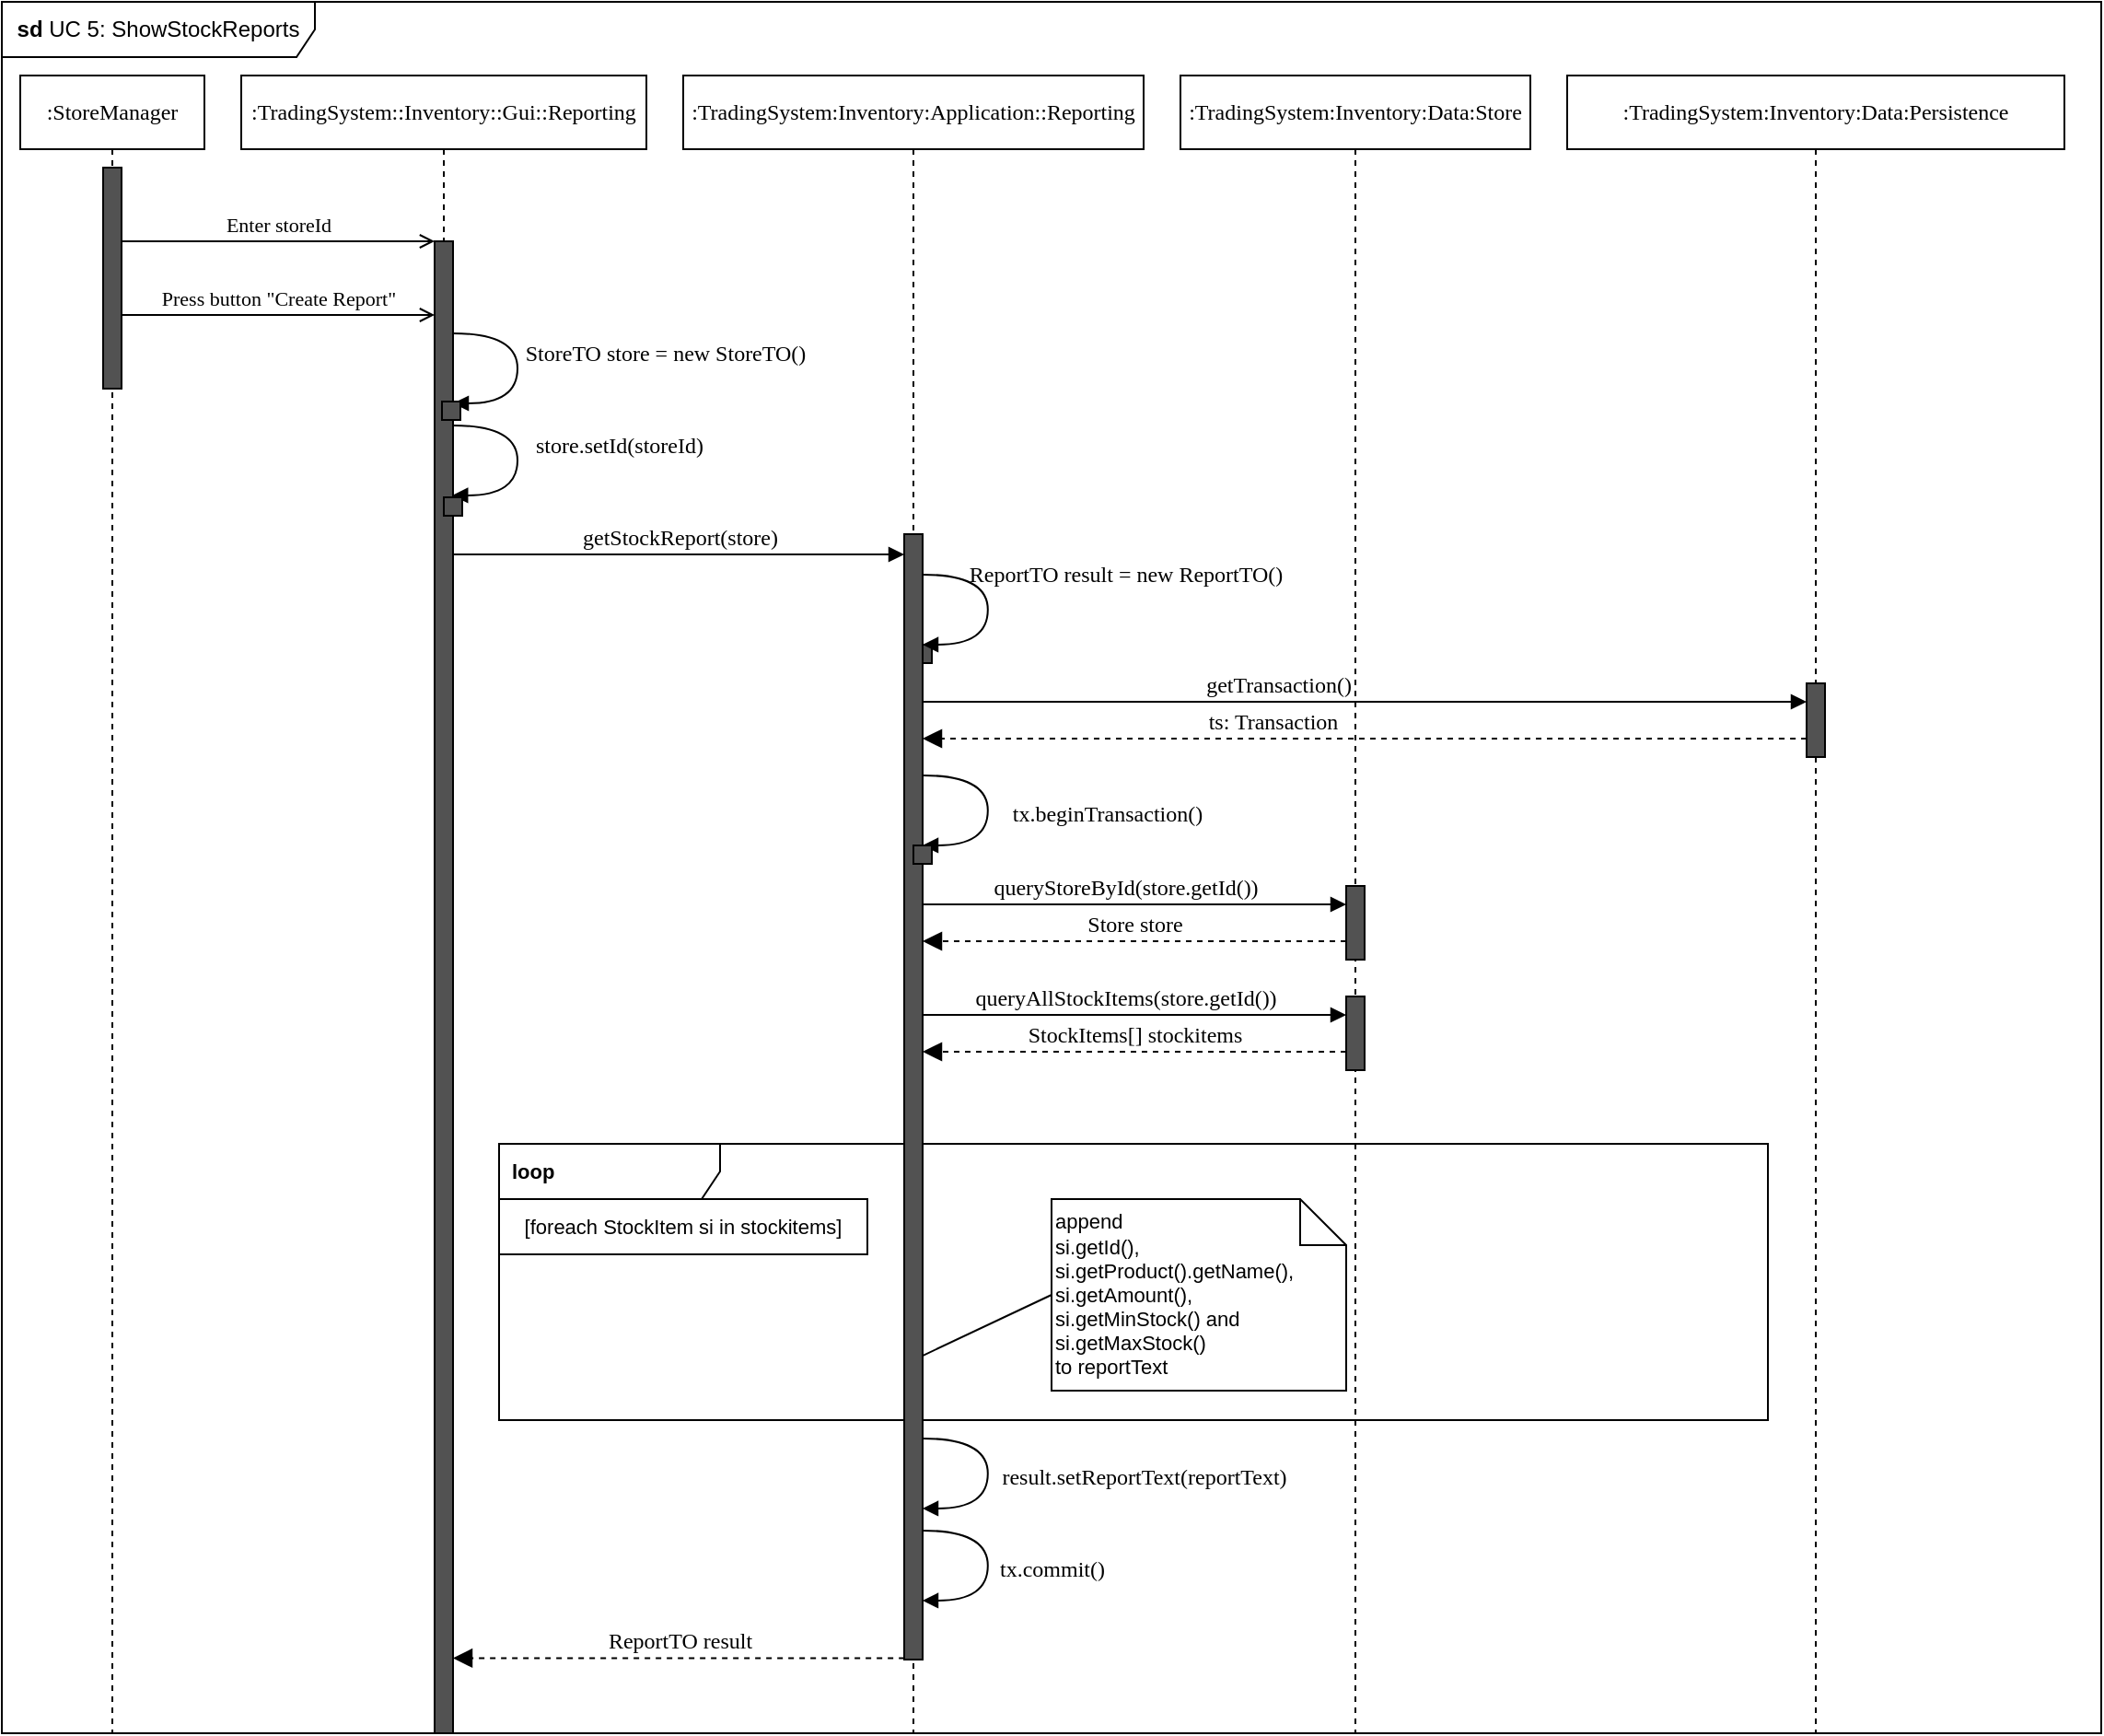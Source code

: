 <mxfile version="15.6.8" type="device"><diagram id="63jG4mYHL66ys_gRjTLx" name="Page-1"><mxGraphModel dx="2249" dy="787" grid="1" gridSize="10" guides="1" tooltips="1" connect="1" arrows="1" fold="1" page="1" pageScale="1" pageWidth="827" pageHeight="1169" math="0" shadow="0"><root><mxCell id="0"/><mxCell id="1" parent="0"/><mxCell id="myYrH2xIUfyAIk4iysWq-1" value="&lt;b&gt;sd &lt;/b&gt;UC 5: ShowStockReports" style="shape=umlFrame;whiteSpace=wrap;html=1;rounded=0;width=170;height=30;direction=east;fillColor=default;strokeColor=default;fontColor=default;" parent="1" vertex="1"><mxGeometry x="-40" y="160" width="1140" height="940" as="geometry"/></mxCell><mxCell id="myYrH2xIUfyAIk4iysWq-4" value=":TradingSystem:Inventory:Application::Reporting" style="shape=umlLifeline;perimeter=lifelinePerimeter;whiteSpace=wrap;html=1;container=0;collapsible=0;recursiveResize=0;outlineConnect=0;rounded=0;shadow=0;comic=0;labelBackgroundColor=none;strokeWidth=1;fontFamily=Verdana;fontSize=12;align=center;direction=east;fillColor=default;strokeColor=default;fontColor=default;" parent="1" vertex="1"><mxGeometry x="330" y="200" width="250" height="900" as="geometry"/></mxCell><mxCell id="myYrH2xIUfyAIk4iysWq-7" value=":TradingSystem:Inventory:Data:Persistence" style="shape=umlLifeline;perimeter=lifelinePerimeter;whiteSpace=wrap;html=1;container=1;collapsible=0;recursiveResize=0;outlineConnect=0;rounded=0;shadow=0;comic=0;labelBackgroundColor=none;strokeWidth=1;fontFamily=Verdana;fontSize=12;align=center;direction=east;fillColor=default;strokeColor=default;fontColor=default;" parent="1" vertex="1"><mxGeometry x="810" y="200" width="270" height="900" as="geometry"/></mxCell><mxCell id="myYrH2xIUfyAIk4iysWq-42" value="" style="html=1;points=[];perimeter=orthogonalPerimeter;rounded=0;shadow=0;comic=0;labelBackgroundColor=none;strokeWidth=1;fontFamily=Verdana;fontSize=12;align=center;direction=east;fillColor=#525252;strokeColor=default;fontColor=default;" parent="myYrH2xIUfyAIk4iysWq-7" vertex="1"><mxGeometry x="130" y="330" width="10" height="40" as="geometry"/></mxCell><mxCell id="myYrH2xIUfyAIk4iysWq-26" value="getStockReport(store)" style="html=1;verticalAlign=bottom;endArrow=block;labelBackgroundColor=none;fontFamily=Verdana;fontSize=12;edgeStyle=elbowEdgeStyle;elbow=vertical;strokeColor=default;fontColor=default;" parent="1" source="myYrH2xIUfyAIk4iysWq-3" target="myYrH2xIUfyAIk4iysWq-10" edge="1"><mxGeometry relative="1" as="geometry"><mxPoint x="375" y="340" as="sourcePoint"/><Array as="points"><mxPoint x="310" y="460"/><mxPoint x="370" y="440"/><mxPoint x="350" y="420"/><mxPoint x="360" y="410"/><mxPoint x="420" y="370"/><mxPoint x="330" y="340"/></Array></mxGeometry></mxCell><mxCell id="myYrH2xIUfyAIk4iysWq-27" value="&lt;font style=&quot;font-size: 11px&quot;&gt;Press button &quot;Create Report&quot;&lt;/font&gt;" style="html=1;verticalAlign=bottom;endArrow=open;labelBackgroundColor=none;fontFamily=Verdana;fontSize=12;strokeColor=default;fontColor=default;endFill=0;" parent="1" source="myYrH2xIUfyAIk4iysWq-9" target="myYrH2xIUfyAIk4iysWq-3" edge="1"><mxGeometry relative="1" as="geometry"><mxPoint x="380" y="540" as="sourcePoint"/><Array as="points"><mxPoint x="70" y="330"/></Array><mxPoint as="offset"/></mxGeometry></mxCell><mxCell id="myYrH2xIUfyAIk4iysWq-28" value="&lt;font style=&quot;font-size: 11px&quot;&gt;Enter storeId&lt;/font&gt;" style="html=1;verticalAlign=bottom;endArrow=open;labelBackgroundColor=none;fontFamily=Verdana;fontSize=12;edgeStyle=elbowEdgeStyle;elbow=vertical;entryX=0;entryY=0;entryDx=0;entryDy=0;strokeColor=default;fontColor=default;endFill=0;" parent="1" source="myYrH2xIUfyAIk4iysWq-9" target="myYrH2xIUfyAIk4iysWq-3" edge="1"><mxGeometry relative="1" as="geometry"><mxPoint x="90" y="310" as="sourcePoint"/></mxGeometry></mxCell><mxCell id="myYrH2xIUfyAIk4iysWq-31" value="StoreTO store = new StoreTO()" style="html=1;verticalAlign=bottom;endArrow=block;labelBackgroundColor=none;fontFamily=Verdana;fontSize=12;elbow=vertical;edgeStyle=orthogonalEdgeStyle;curved=1;strokeColor=default;fontColor=default;" parent="1" edge="1"><mxGeometry x="0.015" y="80" relative="1" as="geometry"><mxPoint x="205" y="340" as="sourcePoint"/><mxPoint x="205" y="378" as="targetPoint"/><Array as="points"><mxPoint x="240" y="340"/><mxPoint x="240" y="378"/></Array><mxPoint as="offset"/></mxGeometry></mxCell><mxCell id="myYrH2xIUfyAIk4iysWq-32" value="store.setId(storeId)" style="html=1;verticalAlign=bottom;endArrow=block;labelBackgroundColor=none;fontFamily=Verdana;fontSize=12;elbow=vertical;edgeStyle=orthogonalEdgeStyle;entryX=1;entryY=0.286;entryPerimeter=0;entryDx=0;entryDy=0;fontColor=default;sketch=0;shadow=0;strokeColor=default;curved=1;" parent="1" edge="1"><mxGeometry x="0.012" y="55" relative="1" as="geometry"><mxPoint x="205" y="390" as="sourcePoint"/><mxPoint x="204.62" y="427.95" as="targetPoint"/><Array as="points"><mxPoint x="240" y="390"/><mxPoint x="240" y="428"/></Array><mxPoint as="offset"/></mxGeometry></mxCell><mxCell id="myYrH2xIUfyAIk4iysWq-39" value="" style="whiteSpace=wrap;html=1;aspect=fixed;fontSize=11;fontColor=default;strokeColor=default;fillColor=#525252;" parent="1" vertex="1"><mxGeometry x="455" y="509" width="10" height="10" as="geometry"/></mxCell><mxCell id="myYrH2xIUfyAIk4iysWq-46" value="ts: Transaction" style="html=1;verticalAlign=bottom;endArrow=block;dashed=1;endSize=8;labelBackgroundColor=none;fontFamily=Verdana;fontSize=12;strokeColor=default;fontColor=default;endFill=1;" parent="1" source="myYrH2xIUfyAIk4iysWq-42" target="myYrH2xIUfyAIk4iysWq-10" edge="1"><mxGeometry x="0.208" relative="1" as="geometry"><mxPoint x="515" y="560" as="targetPoint"/><mxPoint x="925" y="560" as="sourcePoint"/><Array as="points"><mxPoint x="930" y="560"/></Array><mxPoint as="offset"/></mxGeometry></mxCell><mxCell id="myYrH2xIUfyAIk4iysWq-56" value="&lt;b&gt;loop&lt;/b&gt;" style="shape=umlFrame;whiteSpace=wrap;html=1;width=120;height=30;boundedLbl=1;verticalAlign=middle;align=left;spacingLeft=5;fontSize=11;fontColor=default;strokeColor=default;fillColor=default;" parent="1" vertex="1"><mxGeometry x="230" y="780" width="689" height="150" as="geometry"/></mxCell><mxCell id="myYrH2xIUfyAIk4iysWq-10" value="" style="html=1;points=[];perimeter=orthogonalPerimeter;rounded=0;shadow=0;comic=0;labelBackgroundColor=none;strokeWidth=1;fontFamily=Verdana;fontSize=12;align=center;direction=east;fillColor=#525252;strokeColor=default;fontColor=default;" parent="1" vertex="1"><mxGeometry x="450" y="449" width="10" height="611" as="geometry"/></mxCell><mxCell id="myYrH2xIUfyAIk4iysWq-36" value="ReportTO result = new ReportTO()" style="html=1;verticalAlign=bottom;endArrow=block;labelBackgroundColor=none;fontFamily=Verdana;fontSize=12;elbow=vertical;edgeStyle=orthogonalEdgeStyle;curved=1;entryX=1;entryY=0.286;entryPerimeter=0;entryDx=0;entryDy=0;strokeColor=default;fontColor=default;" parent="1" edge="1"><mxGeometry as="geometry"><mxPoint x="460.38" y="471" as="sourcePoint"/><mxPoint x="460.0" y="508.95" as="targetPoint"/><Array as="points"><mxPoint x="495.38" y="471"/><mxPoint x="495.38" y="509"/></Array><mxPoint x="110" y="-10" as="offset"/></mxGeometry></mxCell><mxCell id="myYrH2xIUfyAIk4iysWq-6" value=":TradingSystem:Inventory:Data:Store" style="shape=umlLifeline;perimeter=lifelinePerimeter;whiteSpace=wrap;html=1;container=1;collapsible=0;recursiveResize=0;outlineConnect=0;rounded=0;shadow=0;comic=0;labelBackgroundColor=none;strokeWidth=1;fontFamily=Verdana;fontSize=12;align=center;direction=east;fillColor=default;strokeColor=default;fontColor=default;" parent="1" vertex="1"><mxGeometry x="600" y="200" width="190" height="900" as="geometry"/></mxCell><mxCell id="myYrH2xIUfyAIk4iysWq-45" value="getTransaction()" style="html=1;verticalAlign=bottom;endArrow=block;labelBackgroundColor=none;fontFamily=Verdana;fontSize=12;edgeStyle=elbowEdgeStyle;elbow=vertical;strokeColor=default;fontColor=default;" parent="myYrH2xIUfyAIk4iysWq-6" target="myYrH2xIUfyAIk4iysWq-42" edge="1"><mxGeometry x="-0.196" relative="1" as="geometry"><mxPoint x="-140" y="340" as="sourcePoint"/><Array as="points"><mxPoint x="-40" y="340"/><mxPoint x="20" y="320"/><mxPoint y="300"/><mxPoint x="10" y="290"/><mxPoint x="70" y="250"/><mxPoint x="-20" y="220"/></Array><mxPoint x="105" y="340" as="targetPoint"/><mxPoint as="offset"/></mxGeometry></mxCell><mxCell id="myYrH2xIUfyAIk4iysWq-49" value="" style="html=1;points=[];perimeter=orthogonalPerimeter;rounded=0;shadow=0;comic=0;labelBackgroundColor=none;strokeWidth=1;fontFamily=Verdana;fontSize=12;align=center;direction=east;fillColor=#525252;strokeColor=default;fontColor=default;" parent="myYrH2xIUfyAIk4iysWq-6" vertex="1"><mxGeometry x="90" y="440" width="10" height="40" as="geometry"/></mxCell><mxCell id="myYrH2xIUfyAIk4iysWq-50" value="queryStoreById(store.getId())" style="html=1;verticalAlign=bottom;endArrow=block;labelBackgroundColor=none;fontFamily=Verdana;fontSize=12;edgeStyle=elbowEdgeStyle;elbow=vertical;strokeColor=default;fontColor=default;" parent="myYrH2xIUfyAIk4iysWq-6" edge="1"><mxGeometry x="-0.043" relative="1" as="geometry"><mxPoint x="-140" y="450" as="sourcePoint"/><Array as="points"><mxPoint x="-40" y="450"/><mxPoint x="20" y="430"/><mxPoint y="410"/><mxPoint x="10" y="400"/><mxPoint x="70" y="360"/><mxPoint x="-20" y="330"/></Array><mxPoint x="90" y="450" as="targetPoint"/><mxPoint as="offset"/></mxGeometry></mxCell><mxCell id="myYrH2xIUfyAIk4iysWq-52" value="Store store" style="html=1;verticalAlign=bottom;endArrow=block;dashed=1;endSize=8;labelBackgroundColor=none;fontFamily=Verdana;fontSize=12;strokeColor=default;fontColor=default;endFill=1;" parent="myYrH2xIUfyAIk4iysWq-6" edge="1"><mxGeometry relative="1" as="geometry"><mxPoint x="-140" y="470" as="targetPoint"/><mxPoint x="90" y="470" as="sourcePoint"/></mxGeometry></mxCell><mxCell id="myYrH2xIUfyAIk4iysWq-53" value="" style="html=1;points=[];perimeter=orthogonalPerimeter;rounded=0;shadow=0;comic=0;labelBackgroundColor=none;strokeWidth=1;fontFamily=Verdana;fontSize=12;align=center;direction=east;fillColor=#525252;strokeColor=default;fontColor=default;" parent="myYrH2xIUfyAIk4iysWq-6" vertex="1"><mxGeometry x="90" y="500" width="10" height="40" as="geometry"/></mxCell><mxCell id="myYrH2xIUfyAIk4iysWq-54" value="queryAllStockItems(store.getId())" style="html=1;verticalAlign=bottom;endArrow=block;labelBackgroundColor=none;fontFamily=Verdana;fontSize=12;edgeStyle=elbowEdgeStyle;elbow=vertical;strokeColor=default;fontColor=default;" parent="myYrH2xIUfyAIk4iysWq-6" edge="1"><mxGeometry x="-0.043" relative="1" as="geometry"><mxPoint x="-140" y="510" as="sourcePoint"/><Array as="points"><mxPoint x="-40" y="510"/><mxPoint x="20" y="490"/><mxPoint y="470"/><mxPoint x="10" y="460"/><mxPoint x="70" y="420"/><mxPoint x="-20" y="390"/></Array><mxPoint x="90" y="510" as="targetPoint"/><mxPoint as="offset"/></mxGeometry></mxCell><mxCell id="myYrH2xIUfyAIk4iysWq-55" value="StockItems[] stockitems" style="html=1;verticalAlign=bottom;endArrow=block;dashed=1;endSize=8;labelBackgroundColor=none;fontFamily=Verdana;fontSize=12;strokeColor=default;fontColor=default;endFill=1;" parent="myYrH2xIUfyAIk4iysWq-6" edge="1"><mxGeometry relative="1" as="geometry"><mxPoint x="-140" y="530" as="targetPoint"/><mxPoint x="90" y="530" as="sourcePoint"/></mxGeometry></mxCell><mxCell id="myYrH2xIUfyAIk4iysWq-8" value=":StoreManager" style="shape=umlLifeline;perimeter=lifelinePerimeter;whiteSpace=wrap;html=1;container=1;collapsible=0;recursiveResize=0;outlineConnect=0;rounded=0;shadow=0;comic=0;labelBackgroundColor=none;strokeWidth=1;fontFamily=Verdana;fontSize=12;align=center;direction=east;fillColor=default;strokeColor=default;fontColor=default;" parent="1" vertex="1"><mxGeometry x="-30" y="200" width="100" height="900" as="geometry"/></mxCell><mxCell id="myYrH2xIUfyAIk4iysWq-9" value="" style="html=1;points=[];perimeter=orthogonalPerimeter;rounded=0;shadow=0;comic=0;labelBackgroundColor=none;strokeWidth=1;fontFamily=Verdana;fontSize=12;align=center;direction=east;fillColor=#525252;strokeColor=default;fontColor=default;" parent="myYrH2xIUfyAIk4iysWq-8" vertex="1"><mxGeometry x="45" y="50" width="10" height="120" as="geometry"/></mxCell><mxCell id="myYrH2xIUfyAIk4iysWq-2" value=":TradingSystem::Inventory::Gui::Reporting" style="shape=umlLifeline;perimeter=lifelinePerimeter;whiteSpace=wrap;html=1;container=1;collapsible=0;recursiveResize=0;outlineConnect=0;rounded=0;shadow=0;comic=0;labelBackgroundColor=none;strokeWidth=1;fontFamily=Verdana;fontSize=12;align=center;direction=east;fillColor=default;strokeColor=default;fontColor=default;" parent="1" vertex="1"><mxGeometry x="90" y="200" width="220" height="900" as="geometry"/></mxCell><mxCell id="myYrH2xIUfyAIk4iysWq-3" value="" style="html=1;points=[];perimeter=orthogonalPerimeter;rounded=0;shadow=0;comic=0;labelBackgroundColor=none;strokeWidth=1;fontFamily=Verdana;fontSize=12;align=center;direction=east;fillColor=#525252;strokeColor=default;fontColor=default;" parent="myYrH2xIUfyAIk4iysWq-2" vertex="1"><mxGeometry x="105" y="90" width="10" height="810" as="geometry"/></mxCell><mxCell id="myYrH2xIUfyAIk4iysWq-33" value="" style="whiteSpace=wrap;html=1;aspect=fixed;fontSize=11;fontColor=default;strokeColor=default;fillColor=#525252;" parent="myYrH2xIUfyAIk4iysWq-2" vertex="1"><mxGeometry x="110" y="229" width="10" height="10" as="geometry"/></mxCell><mxCell id="myYrH2xIUfyAIk4iysWq-34" value="" style="whiteSpace=wrap;html=1;aspect=fixed;fontSize=11;fontColor=default;strokeColor=default;fillColor=#525252;" parent="myYrH2xIUfyAIk4iysWq-2" vertex="1"><mxGeometry x="109" y="177" width="10" height="10" as="geometry"/></mxCell><mxCell id="myYrH2xIUfyAIk4iysWq-47" value="tx.beginTransaction()" style="html=1;verticalAlign=bottom;endArrow=block;labelBackgroundColor=none;fontFamily=Verdana;fontSize=12;elbow=vertical;edgeStyle=orthogonalEdgeStyle;curved=1;entryX=1;entryY=0.286;entryPerimeter=0;entryDx=0;entryDy=0;strokeColor=default;fontColor=default;" parent="1" edge="1"><mxGeometry as="geometry"><mxPoint x="460.38" y="580" as="sourcePoint"/><mxPoint x="460" y="617.95" as="targetPoint"/><Array as="points"><mxPoint x="495.38" y="580"/><mxPoint x="495.38" y="618"/></Array><mxPoint x="100" y="11" as="offset"/></mxGeometry></mxCell><mxCell id="myYrH2xIUfyAIk4iysWq-48" value="" style="whiteSpace=wrap;html=1;aspect=fixed;fontSize=11;fontColor=default;strokeColor=default;fillColor=#525252;" parent="1" vertex="1"><mxGeometry x="455" y="618" width="10" height="10" as="geometry"/></mxCell><mxCell id="myYrH2xIUfyAIk4iysWq-60" value="[foreach StockItem si in stockitems]" style="text;html=1;strokeColor=default;fillColor=default;align=center;verticalAlign=middle;whiteSpace=wrap;rounded=0;fontSize=11;fontColor=default;" parent="1" vertex="1"><mxGeometry x="230" y="810" width="200" height="30" as="geometry"/></mxCell><mxCell id="myYrH2xIUfyAIk4iysWq-61" value="append&lt;br&gt;si.getId(),&lt;br&gt;&lt;div&gt;&lt;span&gt;si.getProduct().getName(),&lt;/span&gt;&lt;/div&gt;si.getAmount(),&lt;br&gt;si.getMinStock() and&lt;br&gt;si.getMaxStock() &lt;br&gt;to reportText" style="shape=note2;boundedLbl=1;whiteSpace=wrap;html=1;size=25;verticalAlign=middle;align=left;fontSize=11;fontColor=default;strokeColor=default;fillColor=default;" parent="1" vertex="1"><mxGeometry x="530" y="810" width="160" height="104" as="geometry"/></mxCell><mxCell id="myYrH2xIUfyAIk4iysWq-62" value="" style="endArrow=none;html=1;shadow=0;labelBackgroundColor=default;sketch=0;fontSize=11;fontColor=default;strokeColor=default;fillColor=default;curved=1;entryX=0;entryY=0.5;entryDx=0;entryDy=0;entryPerimeter=0;exitX=0.997;exitY=0.73;exitDx=0;exitDy=0;exitPerimeter=0;" parent="1" source="myYrH2xIUfyAIk4iysWq-10" target="myYrH2xIUfyAIk4iysWq-61" edge="1"><mxGeometry width="50" height="50" relative="1" as="geometry"><mxPoint x="480" y="900" as="sourcePoint"/><mxPoint x="530" y="850" as="targetPoint"/></mxGeometry></mxCell><mxCell id="myYrH2xIUfyAIk4iysWq-64" value="result.setReportText(reportText)" style="html=1;verticalAlign=bottom;endArrow=block;labelBackgroundColor=none;fontFamily=Verdana;fontSize=12;elbow=vertical;edgeStyle=orthogonalEdgeStyle;curved=1;entryX=1;entryY=0.286;entryPerimeter=0;entryDx=0;entryDy=0;strokeColor=default;fontColor=default;" parent="1" edge="1"><mxGeometry as="geometry"><mxPoint x="460.38" y="940" as="sourcePoint"/><mxPoint x="460" y="977.95" as="targetPoint"/><Array as="points"><mxPoint x="495.38" y="940"/><mxPoint x="495.38" y="978"/></Array><mxPoint x="120" y="11" as="offset"/></mxGeometry></mxCell><mxCell id="myYrH2xIUfyAIk4iysWq-65" value="tx.commit()" style="html=1;verticalAlign=bottom;endArrow=block;labelBackgroundColor=none;fontFamily=Verdana;fontSize=12;elbow=vertical;edgeStyle=orthogonalEdgeStyle;curved=1;entryX=1;entryY=0.286;entryPerimeter=0;entryDx=0;entryDy=0;strokeColor=default;fontColor=default;" parent="1" edge="1"><mxGeometry as="geometry"><mxPoint x="460.38" y="990" as="sourcePoint"/><mxPoint x="460" y="1027.95" as="targetPoint"/><Array as="points"><mxPoint x="495.38" y="990"/><mxPoint x="495.38" y="1028"/></Array><mxPoint x="70" y="11" as="offset"/></mxGeometry></mxCell><mxCell id="myYrH2xIUfyAIk4iysWq-66" value="ReportTO result" style="html=1;verticalAlign=bottom;endArrow=block;dashed=1;endSize=8;labelBackgroundColor=none;fontFamily=Verdana;fontSize=12;strokeColor=default;fontColor=default;exitX=0.007;exitY=0.948;exitDx=0;exitDy=0;exitPerimeter=0;endFill=1;" parent="1" edge="1"><mxGeometry relative="1" as="geometry"><mxPoint x="205" y="1059.228" as="targetPoint"/><mxPoint x="450.07" y="1059.228" as="sourcePoint"/></mxGeometry></mxCell></root></mxGraphModel></diagram></mxfile>